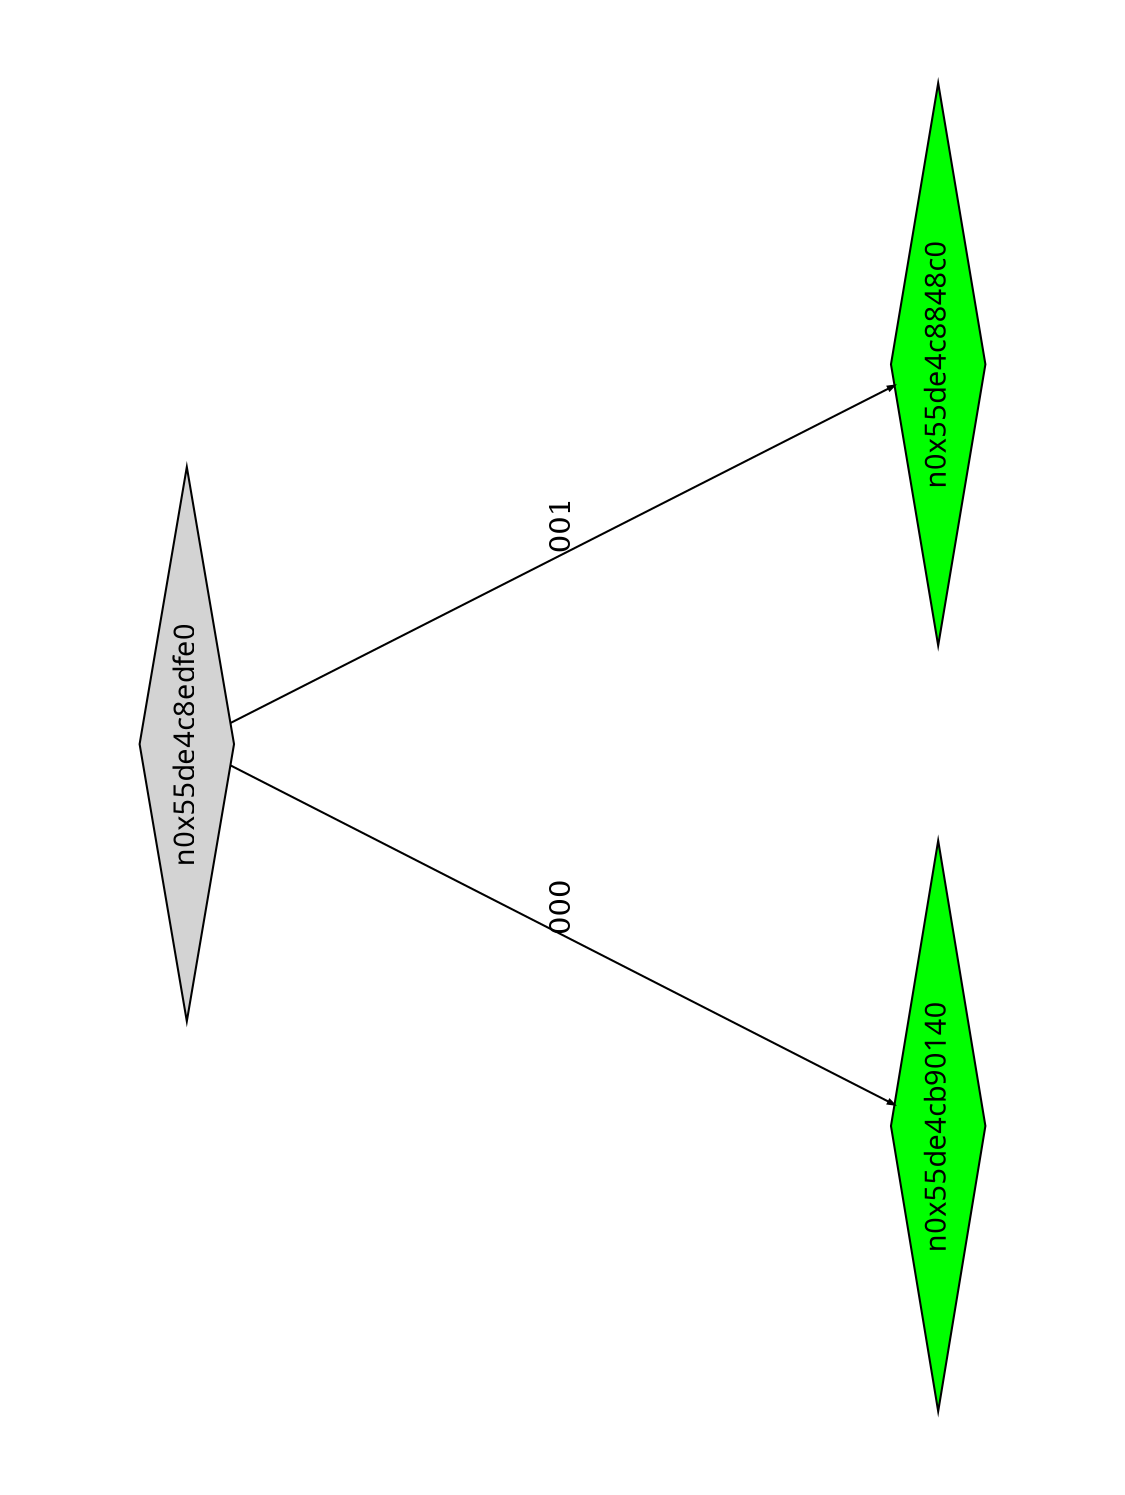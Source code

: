 digraph G {
	size="10,7.5";
	ratio=fill;
	rotate=90;
	center = "true";
	node [style="filled",width=.1,height=.1,fontname="Terminus"]
	edge [arrowsize=.3]
	n0x55de4c8edfe0 [shape=diamond];
	n0x55de4c8edfe0 -> n0x55de4cb90140 [label=000];
	n0x55de4c8edfe0 -> n0x55de4c8848c0 [label=001];
	n0x55de4c8848c0 [shape=diamond,fillcolor=green];
	n0x55de4cb90140 [shape=diamond,fillcolor=green];
}
